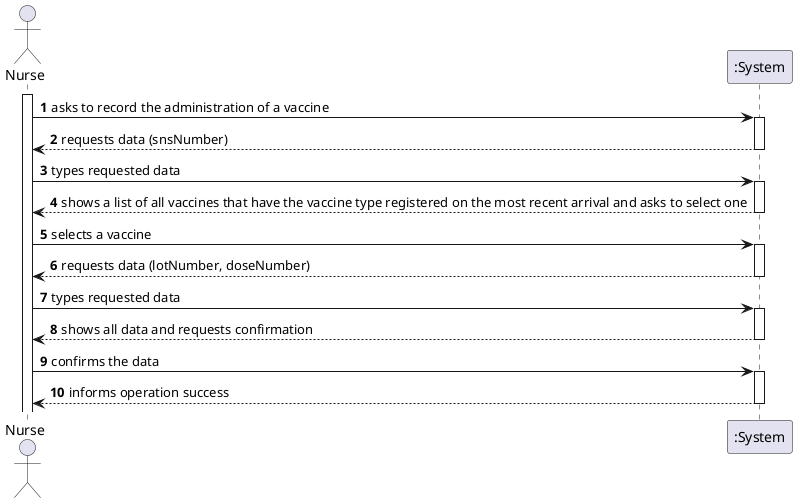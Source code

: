 @startuml US08_SSD
autonumber
actor "Nurse" as nurse

activate nurse

nurse -> ":System" : asks to record the administration of a vaccine
activate ":System"
  ":System" --> nurse : requests data (snsNumber)
deactivate ":System"

nurse -> ":System" : types requested data
activate ":System"
  ":System" --> nurse : shows a list of all vaccines that have the vaccine type registered on the most recent arrival and asks to select one
deactivate ":System"

nurse -> ":System" : selects a vaccine
activate ":System"
  ":System" --> nurse : requests data (lotNumber, doseNumber)
deactivate ":System"

nurse -> ":System" : types requested data
activate ":System"
  ":System" --> nurse : shows all data and requests confirmation
deactivate ":System"

nurse -> ":System" : confirms the data
activate ":System"
  ":System" --> nurse : informs operation success
deactivate ":System"

@enduml